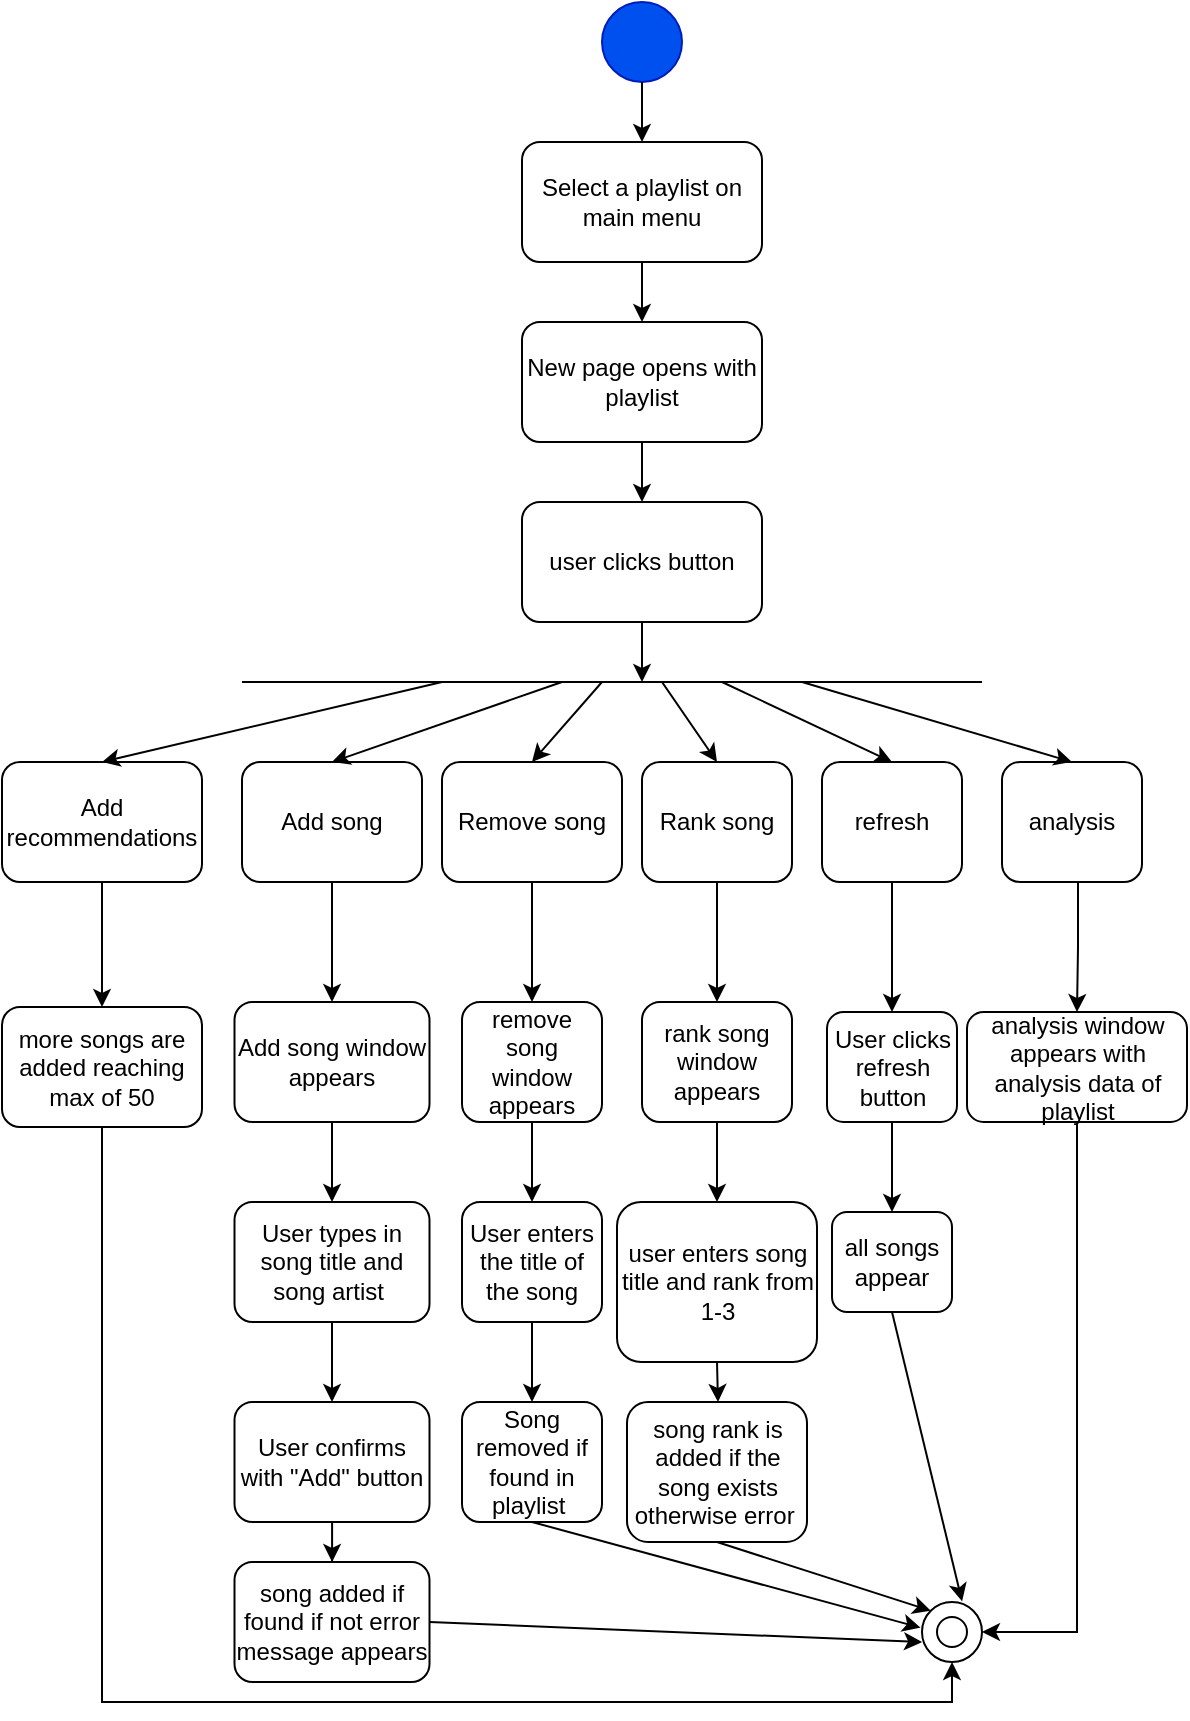 <mxfile version="13.5.9" type="github">
  <diagram id="Z5xX8bGPiskThnYwZpLt" name="Page-1">
    <mxGraphModel dx="1483" dy="829" grid="1" gridSize="10" guides="1" tooltips="1" connect="1" arrows="1" fold="1" page="1" pageScale="1" pageWidth="850" pageHeight="1100" math="0" shadow="0">
      <root>
        <mxCell id="0" />
        <mxCell id="1" parent="0" />
        <mxCell id="jAkOID69_rrNjXx6O3TZ-1" value="" style="ellipse;whiteSpace=wrap;html=1;aspect=fixed;fillColor=#0050ef;strokeColor=#001DBC;fontColor=#ffffff;" parent="1" vertex="1">
          <mxGeometry x="330" y="220" width="40" height="40" as="geometry" />
        </mxCell>
        <mxCell id="jAkOID69_rrNjXx6O3TZ-2" value="" style="endArrow=classic;html=1;exitX=0.5;exitY=1;exitDx=0;exitDy=0;entryX=0.5;entryY=0;entryDx=0;entryDy=0;" parent="1" source="jAkOID69_rrNjXx6O3TZ-1" edge="1" target="jAkOID69_rrNjXx6O3TZ-3">
          <mxGeometry width="50" height="50" relative="1" as="geometry">
            <mxPoint x="390" y="250" as="sourcePoint" />
            <mxPoint x="350" y="210" as="targetPoint" />
          </mxGeometry>
        </mxCell>
        <mxCell id="jAkOID69_rrNjXx6O3TZ-3" value="Select a playlist on main menu" style="rounded=1;whiteSpace=wrap;html=1;" parent="1" vertex="1">
          <mxGeometry x="290" y="290" width="120" height="60" as="geometry" />
        </mxCell>
        <mxCell id="jAkOID69_rrNjXx6O3TZ-4" value="" style="endArrow=classic;html=1;exitX=0.5;exitY=1;exitDx=0;exitDy=0;entryX=0.5;entryY=0;entryDx=0;entryDy=0;" parent="1" source="jAkOID69_rrNjXx6O3TZ-3" edge="1" target="jAkOID69_rrNjXx6O3TZ-5">
          <mxGeometry width="50" height="50" relative="1" as="geometry">
            <mxPoint x="340" y="380" as="sourcePoint" />
            <mxPoint x="350" y="330" as="targetPoint" />
          </mxGeometry>
        </mxCell>
        <mxCell id="jAkOID69_rrNjXx6O3TZ-9" value="" style="edgeStyle=orthogonalEdgeStyle;rounded=0;orthogonalLoop=1;jettySize=auto;html=1;" parent="1" source="jAkOID69_rrNjXx6O3TZ-5" target="jAkOID69_rrNjXx6O3TZ-8" edge="1">
          <mxGeometry relative="1" as="geometry" />
        </mxCell>
        <mxCell id="jAkOID69_rrNjXx6O3TZ-5" value="New page opens with playlist" style="rounded=1;whiteSpace=wrap;html=1;" parent="1" vertex="1">
          <mxGeometry x="290" y="380" width="120" height="60" as="geometry" />
        </mxCell>
        <mxCell id="jAkOID69_rrNjXx6O3TZ-8" value="user clicks button" style="rounded=1;whiteSpace=wrap;html=1;" parent="1" vertex="1">
          <mxGeometry x="290" y="470" width="120" height="60" as="geometry" />
        </mxCell>
        <mxCell id="jAkOID69_rrNjXx6O3TZ-10" value="Add song" style="rounded=1;whiteSpace=wrap;html=1;" parent="1" vertex="1">
          <mxGeometry x="150" y="600" width="90" height="60" as="geometry" />
        </mxCell>
        <mxCell id="jAkOID69_rrNjXx6O3TZ-11" value="" style="endArrow=classic;html=1;entryX=0.5;entryY=0;entryDx=0;entryDy=0;" parent="1" target="jAkOID69_rrNjXx6O3TZ-10" edge="1">
          <mxGeometry width="50" height="50" relative="1" as="geometry">
            <mxPoint x="310" y="560" as="sourcePoint" />
            <mxPoint x="240" y="520" as="targetPoint" />
          </mxGeometry>
        </mxCell>
        <mxCell id="jAkOID69_rrNjXx6O3TZ-12" value="" style="endArrow=none;html=1;" parent="1" edge="1">
          <mxGeometry width="50" height="50" relative="1" as="geometry">
            <mxPoint x="150" y="560" as="sourcePoint" />
            <mxPoint x="520" y="560" as="targetPoint" />
          </mxGeometry>
        </mxCell>
        <mxCell id="jAkOID69_rrNjXx6O3TZ-13" value="" style="endArrow=classic;html=1;exitX=0.5;exitY=1;exitDx=0;exitDy=0;" parent="1" source="jAkOID69_rrNjXx6O3TZ-8" edge="1">
          <mxGeometry width="50" height="50" relative="1" as="geometry">
            <mxPoint x="190" y="550" as="sourcePoint" />
            <mxPoint x="350" y="560" as="targetPoint" />
          </mxGeometry>
        </mxCell>
        <mxCell id="jAkOID69_rrNjXx6O3TZ-14" value="" style="endArrow=classic;html=1;entryX=0.5;entryY=0;entryDx=0;entryDy=0;" parent="1" target="jAkOID69_rrNjXx6O3TZ-15" edge="1">
          <mxGeometry width="50" height="50" relative="1" as="geometry">
            <mxPoint x="330" y="560" as="sourcePoint" />
            <mxPoint x="350" y="600" as="targetPoint" />
          </mxGeometry>
        </mxCell>
        <mxCell id="jAkOID69_rrNjXx6O3TZ-15" value="Remove song" style="rounded=1;whiteSpace=wrap;html=1;" parent="1" vertex="1">
          <mxGeometry x="250" y="600" width="90" height="60" as="geometry" />
        </mxCell>
        <mxCell id="jAkOID69_rrNjXx6O3TZ-16" value="" style="endArrow=classic;html=1;entryX=0.5;entryY=0;entryDx=0;entryDy=0;" parent="1" target="jAkOID69_rrNjXx6O3TZ-17" edge="1">
          <mxGeometry width="50" height="50" relative="1" as="geometry">
            <mxPoint x="360" y="560" as="sourcePoint" />
            <mxPoint x="480" y="600" as="targetPoint" />
          </mxGeometry>
        </mxCell>
        <mxCell id="jAkOID69_rrNjXx6O3TZ-37" value="" style="edgeStyle=orthogonalEdgeStyle;rounded=0;orthogonalLoop=1;jettySize=auto;html=1;" parent="1" source="jAkOID69_rrNjXx6O3TZ-17" target="jAkOID69_rrNjXx6O3TZ-36" edge="1">
          <mxGeometry relative="1" as="geometry" />
        </mxCell>
        <mxCell id="jAkOID69_rrNjXx6O3TZ-17" value="Rank song" style="rounded=1;whiteSpace=wrap;html=1;" parent="1" vertex="1">
          <mxGeometry x="350" y="600" width="75" height="60" as="geometry" />
        </mxCell>
        <mxCell id="jAkOID69_rrNjXx6O3TZ-39" value="" style="edgeStyle=orthogonalEdgeStyle;rounded=0;orthogonalLoop=1;jettySize=auto;html=1;" parent="1" source="jAkOID69_rrNjXx6O3TZ-36" target="jAkOID69_rrNjXx6O3TZ-38" edge="1">
          <mxGeometry relative="1" as="geometry" />
        </mxCell>
        <mxCell id="jAkOID69_rrNjXx6O3TZ-36" value="rank song window appears" style="rounded=1;whiteSpace=wrap;html=1;" parent="1" vertex="1">
          <mxGeometry x="350" y="720" width="75" height="60" as="geometry" />
        </mxCell>
        <mxCell id="jAkOID69_rrNjXx6O3TZ-38" value="user enters song title and rank from 1-3" style="rounded=1;whiteSpace=wrap;html=1;" parent="1" vertex="1">
          <mxGeometry x="337.5" y="820" width="100" height="80" as="geometry" />
        </mxCell>
        <mxCell id="jAkOID69_rrNjXx6O3TZ-18" value="refresh" style="rounded=1;whiteSpace=wrap;html=1;" parent="1" vertex="1">
          <mxGeometry x="440" y="600" width="70" height="60" as="geometry" />
        </mxCell>
        <mxCell id="jAkOID69_rrNjXx6O3TZ-19" value="" style="endArrow=classic;html=1;entryX=0.5;entryY=0;entryDx=0;entryDy=0;" parent="1" target="jAkOID69_rrNjXx6O3TZ-18" edge="1">
          <mxGeometry width="50" height="50" relative="1" as="geometry">
            <mxPoint x="390" y="560" as="sourcePoint" />
            <mxPoint x="510" y="490" as="targetPoint" />
          </mxGeometry>
        </mxCell>
        <mxCell id="jAkOID69_rrNjXx6O3TZ-22" value="" style="endArrow=classic;html=1;exitX=0.5;exitY=1;exitDx=0;exitDy=0;" parent="1" source="jAkOID69_rrNjXx6O3TZ-10" edge="1">
          <mxGeometry width="50" height="50" relative="1" as="geometry">
            <mxPoint x="160" y="760" as="sourcePoint" />
            <mxPoint x="195" y="720" as="targetPoint" />
          </mxGeometry>
        </mxCell>
        <mxCell id="jAkOID69_rrNjXx6O3TZ-30" value="" style="edgeStyle=orthogonalEdgeStyle;rounded=0;orthogonalLoop=1;jettySize=auto;html=1;" parent="1" source="jAkOID69_rrNjXx6O3TZ-23" target="jAkOID69_rrNjXx6O3TZ-29" edge="1">
          <mxGeometry relative="1" as="geometry" />
        </mxCell>
        <mxCell id="jAkOID69_rrNjXx6O3TZ-23" value="Add song window appears" style="rounded=1;whiteSpace=wrap;html=1;" parent="1" vertex="1">
          <mxGeometry x="146.25" y="720" width="97.5" height="60" as="geometry" />
        </mxCell>
        <mxCell id="jAkOID69_rrNjXx6O3TZ-32" value="" style="edgeStyle=orthogonalEdgeStyle;rounded=0;orthogonalLoop=1;jettySize=auto;html=1;" parent="1" source="jAkOID69_rrNjXx6O3TZ-29" target="jAkOID69_rrNjXx6O3TZ-31" edge="1">
          <mxGeometry relative="1" as="geometry" />
        </mxCell>
        <mxCell id="jAkOID69_rrNjXx6O3TZ-29" value="User types in song title and song artist&amp;nbsp;" style="rounded=1;whiteSpace=wrap;html=1;" parent="1" vertex="1">
          <mxGeometry x="146.25" y="820" width="97.5" height="60" as="geometry" />
        </mxCell>
        <mxCell id="jAkOID69_rrNjXx6O3TZ-34" value="" style="edgeStyle=orthogonalEdgeStyle;rounded=0;orthogonalLoop=1;jettySize=auto;html=1;" parent="1" source="jAkOID69_rrNjXx6O3TZ-31" target="jAkOID69_rrNjXx6O3TZ-33" edge="1">
          <mxGeometry relative="1" as="geometry" />
        </mxCell>
        <mxCell id="jAkOID69_rrNjXx6O3TZ-31" value="User confirms with &quot;Add&quot; button" style="rounded=1;whiteSpace=wrap;html=1;" parent="1" vertex="1">
          <mxGeometry x="146.25" y="920" width="97.5" height="60" as="geometry" />
        </mxCell>
        <mxCell id="jAkOID69_rrNjXx6O3TZ-33" value="song added if found if not error message appears" style="rounded=1;whiteSpace=wrap;html=1;" parent="1" vertex="1">
          <mxGeometry x="146.25" y="1000" width="97.5" height="60" as="geometry" />
        </mxCell>
        <mxCell id="jAkOID69_rrNjXx6O3TZ-26" value="" style="edgeStyle=orthogonalEdgeStyle;rounded=0;orthogonalLoop=1;jettySize=auto;html=1;" parent="1" source="jAkOID69_rrNjXx6O3TZ-24" target="jAkOID69_rrNjXx6O3TZ-25" edge="1">
          <mxGeometry relative="1" as="geometry" />
        </mxCell>
        <mxCell id="jAkOID69_rrNjXx6O3TZ-24" value="remove song window appears" style="rounded=1;whiteSpace=wrap;html=1;" parent="1" vertex="1">
          <mxGeometry x="260" y="720" width="70" height="60" as="geometry" />
        </mxCell>
        <mxCell id="jAkOID69_rrNjXx6O3TZ-28" value="" style="edgeStyle=orthogonalEdgeStyle;rounded=0;orthogonalLoop=1;jettySize=auto;html=1;" parent="1" source="jAkOID69_rrNjXx6O3TZ-25" target="jAkOID69_rrNjXx6O3TZ-27" edge="1">
          <mxGeometry relative="1" as="geometry" />
        </mxCell>
        <mxCell id="jAkOID69_rrNjXx6O3TZ-25" value="User enters the title of the song" style="rounded=1;whiteSpace=wrap;html=1;" parent="1" vertex="1">
          <mxGeometry x="260" y="820" width="70" height="60" as="geometry" />
        </mxCell>
        <mxCell id="jAkOID69_rrNjXx6O3TZ-27" value="Song removed if found in playlist&amp;nbsp;" style="rounded=1;whiteSpace=wrap;html=1;" parent="1" vertex="1">
          <mxGeometry x="260" y="920" width="70" height="60" as="geometry" />
        </mxCell>
        <mxCell id="jAkOID69_rrNjXx6O3TZ-35" value="" style="endArrow=classic;html=1;exitX=0.5;exitY=1;exitDx=0;exitDy=0;entryX=0.5;entryY=0;entryDx=0;entryDy=0;" parent="1" source="jAkOID69_rrNjXx6O3TZ-15" target="jAkOID69_rrNjXx6O3TZ-24" edge="1">
          <mxGeometry width="50" height="50" relative="1" as="geometry">
            <mxPoint x="360" y="770" as="sourcePoint" />
            <mxPoint x="410" y="720" as="targetPoint" />
          </mxGeometry>
        </mxCell>
        <mxCell id="jAkOID69_rrNjXx6O3TZ-40" value="" style="endArrow=classic;html=1;exitX=0.5;exitY=1;exitDx=0;exitDy=0;" parent="1" source="jAkOID69_rrNjXx6O3TZ-38" edge="1">
          <mxGeometry width="50" height="50" relative="1" as="geometry">
            <mxPoint x="390" y="980" as="sourcePoint" />
            <mxPoint x="388" y="920" as="targetPoint" />
          </mxGeometry>
        </mxCell>
        <mxCell id="jAkOID69_rrNjXx6O3TZ-41" value="song rank is added if the song exists otherwise error&amp;nbsp;" style="rounded=1;whiteSpace=wrap;html=1;" parent="1" vertex="1">
          <mxGeometry x="342.5" y="920" width="90" height="70" as="geometry" />
        </mxCell>
        <mxCell id="jAkOID69_rrNjXx6O3TZ-42" value="" style="endArrow=classic;html=1;exitX=0.5;exitY=1;exitDx=0;exitDy=0;entryX=0.5;entryY=0;entryDx=0;entryDy=0;" parent="1" source="jAkOID69_rrNjXx6O3TZ-18" target="jAkOID69_rrNjXx6O3TZ-44" edge="1">
          <mxGeometry width="50" height="50" relative="1" as="geometry">
            <mxPoint x="480" y="760" as="sourcePoint" />
            <mxPoint x="475" y="720" as="targetPoint" />
          </mxGeometry>
        </mxCell>
        <mxCell id="jAkOID69_rrNjXx6O3TZ-44" value="User clicks refresh button" style="rounded=1;whiteSpace=wrap;html=1;" parent="1" vertex="1">
          <mxGeometry x="442.5" y="725" width="65" height="55" as="geometry" />
        </mxCell>
        <mxCell id="jAkOID69_rrNjXx6O3TZ-45" value="all songs appear" style="rounded=1;whiteSpace=wrap;html=1;" parent="1" vertex="1">
          <mxGeometry x="445" y="825" width="60" height="50" as="geometry" />
        </mxCell>
        <mxCell id="jAkOID69_rrNjXx6O3TZ-47" value="" style="endArrow=classic;html=1;exitX=0.5;exitY=1;exitDx=0;exitDy=0;entryX=0.5;entryY=0;entryDx=0;entryDy=0;" parent="1" source="jAkOID69_rrNjXx6O3TZ-44" target="jAkOID69_rrNjXx6O3TZ-45" edge="1">
          <mxGeometry width="50" height="50" relative="1" as="geometry">
            <mxPoint x="470" y="840" as="sourcePoint" />
            <mxPoint x="520" y="790" as="targetPoint" />
          </mxGeometry>
        </mxCell>
        <mxCell id="jAkOID69_rrNjXx6O3TZ-48" value="" style="ellipse;whiteSpace=wrap;html=1;aspect=fixed;" parent="1" vertex="1">
          <mxGeometry x="490" y="1020" width="30" height="30" as="geometry" />
        </mxCell>
        <mxCell id="jAkOID69_rrNjXx6O3TZ-49" value="" style="ellipse;whiteSpace=wrap;html=1;aspect=fixed;" parent="1" vertex="1">
          <mxGeometry x="497.5" y="1027.5" width="15" height="15" as="geometry" />
        </mxCell>
        <mxCell id="jAkOID69_rrNjXx6O3TZ-50" value="" style="endArrow=classic;html=1;exitX=0.5;exitY=1;exitDx=0;exitDy=0;entryX=0.668;entryY=-0.01;entryDx=0;entryDy=0;entryPerimeter=0;" parent="1" source="jAkOID69_rrNjXx6O3TZ-45" target="jAkOID69_rrNjXx6O3TZ-48" edge="1">
          <mxGeometry width="50" height="50" relative="1" as="geometry">
            <mxPoint x="470" y="880" as="sourcePoint" />
            <mxPoint x="550" y="930" as="targetPoint" />
          </mxGeometry>
        </mxCell>
        <mxCell id="jAkOID69_rrNjXx6O3TZ-51" value="" style="endArrow=classic;html=1;exitX=0.5;exitY=1;exitDx=0;exitDy=0;entryX=0;entryY=0;entryDx=0;entryDy=0;" parent="1" source="jAkOID69_rrNjXx6O3TZ-41" target="jAkOID69_rrNjXx6O3TZ-48" edge="1">
          <mxGeometry width="50" height="50" relative="1" as="geometry">
            <mxPoint x="450" y="1100" as="sourcePoint" />
            <mxPoint x="489" y="1020" as="targetPoint" />
          </mxGeometry>
        </mxCell>
        <mxCell id="jAkOID69_rrNjXx6O3TZ-53" value="" style="endArrow=classic;html=1;exitX=0.5;exitY=1;exitDx=0;exitDy=0;entryX=-0.024;entryY=0.428;entryDx=0;entryDy=0;entryPerimeter=0;" parent="1" source="jAkOID69_rrNjXx6O3TZ-27" target="jAkOID69_rrNjXx6O3TZ-48" edge="1">
          <mxGeometry width="50" height="50" relative="1" as="geometry">
            <mxPoint x="300" y="1060" as="sourcePoint" />
            <mxPoint x="480" y="1030" as="targetPoint" />
          </mxGeometry>
        </mxCell>
        <mxCell id="jAkOID69_rrNjXx6O3TZ-54" value="" style="endArrow=classic;html=1;exitX=1;exitY=0.5;exitDx=0;exitDy=0;entryX=0.001;entryY=0.668;entryDx=0;entryDy=0;entryPerimeter=0;" parent="1" source="jAkOID69_rrNjXx6O3TZ-33" target="jAkOID69_rrNjXx6O3TZ-48" edge="1">
          <mxGeometry width="50" height="50" relative="1" as="geometry">
            <mxPoint x="320" y="1100" as="sourcePoint" />
            <mxPoint x="480" y="1050" as="targetPoint" />
          </mxGeometry>
        </mxCell>
        <mxCell id="MI4Cwf-87J5wKKcn8hU6-4" style="edgeStyle=orthogonalEdgeStyle;rounded=0;orthogonalLoop=1;jettySize=auto;html=1;entryX=0.5;entryY=0;entryDx=0;entryDy=0;" edge="1" parent="1" source="MI4Cwf-87J5wKKcn8hU6-1" target="MI4Cwf-87J5wKKcn8hU6-3">
          <mxGeometry relative="1" as="geometry">
            <Array as="points">
              <mxPoint x="568" y="693" />
              <mxPoint x="568" y="693" />
            </Array>
          </mxGeometry>
        </mxCell>
        <mxCell id="MI4Cwf-87J5wKKcn8hU6-1" value="analysis" style="rounded=1;whiteSpace=wrap;html=1;" vertex="1" parent="1">
          <mxGeometry x="530" y="600" width="70" height="60" as="geometry" />
        </mxCell>
        <mxCell id="MI4Cwf-87J5wKKcn8hU6-2" value="" style="endArrow=classic;html=1;entryX=0.5;entryY=0;entryDx=0;entryDy=0;" edge="1" parent="1">
          <mxGeometry width="50" height="50" relative="1" as="geometry">
            <mxPoint x="430" y="560" as="sourcePoint" />
            <mxPoint x="565" y="600" as="targetPoint" />
          </mxGeometry>
        </mxCell>
        <mxCell id="MI4Cwf-87J5wKKcn8hU6-5" style="edgeStyle=orthogonalEdgeStyle;rounded=0;orthogonalLoop=1;jettySize=auto;html=1;entryX=1;entryY=0.5;entryDx=0;entryDy=0;" edge="1" parent="1" source="MI4Cwf-87J5wKKcn8hU6-3" target="jAkOID69_rrNjXx6O3TZ-48">
          <mxGeometry relative="1" as="geometry" />
        </mxCell>
        <mxCell id="MI4Cwf-87J5wKKcn8hU6-3" value="analysis window appears with analysis data of playlist" style="rounded=1;whiteSpace=wrap;html=1;" vertex="1" parent="1">
          <mxGeometry x="512.5" y="725" width="110" height="55" as="geometry" />
        </mxCell>
        <mxCell id="MI4Cwf-87J5wKKcn8hU6-9" style="edgeStyle=orthogonalEdgeStyle;rounded=0;orthogonalLoop=1;jettySize=auto;html=1;" edge="1" parent="1" source="MI4Cwf-87J5wKKcn8hU6-6" target="MI4Cwf-87J5wKKcn8hU6-8">
          <mxGeometry relative="1" as="geometry" />
        </mxCell>
        <mxCell id="MI4Cwf-87J5wKKcn8hU6-6" value="Add recommendations" style="rounded=1;whiteSpace=wrap;html=1;" vertex="1" parent="1">
          <mxGeometry x="30" y="600" width="100" height="60" as="geometry" />
        </mxCell>
        <mxCell id="MI4Cwf-87J5wKKcn8hU6-7" value="" style="endArrow=classic;html=1;entryX=0.5;entryY=0;entryDx=0;entryDy=0;" edge="1" parent="1">
          <mxGeometry width="50" height="50" relative="1" as="geometry">
            <mxPoint x="250" y="560" as="sourcePoint" />
            <mxPoint x="80" y="600" as="targetPoint" />
          </mxGeometry>
        </mxCell>
        <mxCell id="MI4Cwf-87J5wKKcn8hU6-10" style="edgeStyle=orthogonalEdgeStyle;rounded=0;orthogonalLoop=1;jettySize=auto;html=1;entryX=0.5;entryY=1;entryDx=0;entryDy=0;" edge="1" parent="1" source="MI4Cwf-87J5wKKcn8hU6-8" target="jAkOID69_rrNjXx6O3TZ-48">
          <mxGeometry relative="1" as="geometry">
            <Array as="points">
              <mxPoint x="80" y="1070" />
              <mxPoint x="505" y="1070" />
            </Array>
          </mxGeometry>
        </mxCell>
        <mxCell id="MI4Cwf-87J5wKKcn8hU6-8" value="more songs are added reaching max of 50" style="rounded=1;whiteSpace=wrap;html=1;" vertex="1" parent="1">
          <mxGeometry x="30" y="722.5" width="100" height="60" as="geometry" />
        </mxCell>
      </root>
    </mxGraphModel>
  </diagram>
</mxfile>
